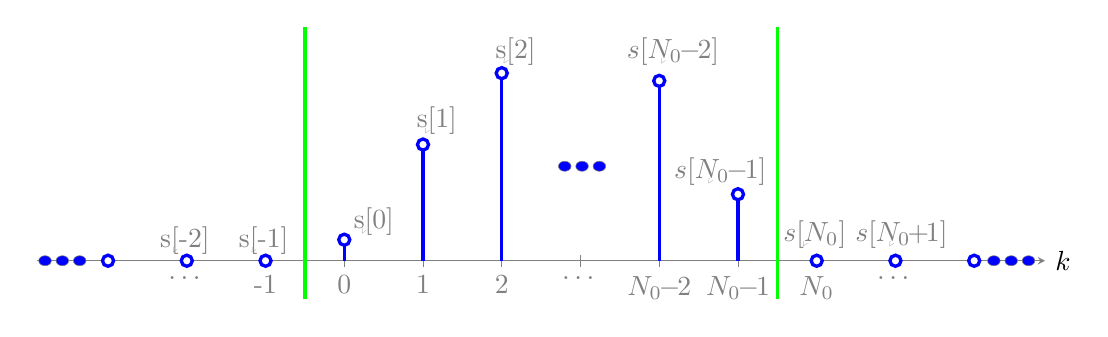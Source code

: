 ﻿\def\troispoints#1#2{
\filldraw [fill=blue] (#1,#2) 	circle (0.08);
\filldraw [fill=blue] (#1+0.22,#2) 	circle (0.08);
\filldraw [fill=blue] (#1+0.44,#2) 	circle (0.08);
}
\begin{tikzpicture}

	\begin{axis}[
			anchor = origin,  x=1cm, y=0.8cm,
			ymin=-0.6, ymax=3.7,
			x tick label style={anchor=north},
			xmin=-3.9, xmax = 8.9,
			ytick={0,1,2,3},
			xticklabels={,,\dots,-1,0,1,2,\dots,$N_0\!\!-\!\!2$, $N_0\!\!-\!\!1$,$N_0$,\dots,},
			axis x line=center,
			axis y line =none, 
			xlabel={$k$},
			ylabel={$s[k]$},
			ylabel style = {anchor=south, thick, black},
			xlabel style = {anchor=west, thick, black},
			grid=minor,
			help lines]

		\addplot[very thick, blue, mark=*, mark options={fill=white},ycomb,samples at={-3, ..., -1}] plot( (\x, {0*  (1/3+1/9*\x*\x + 3/2*\x -  \x*\x*(\x/10))});

		\addplot[very thick, blue, mark=*, mark options={fill=white},ycomb,samples at={0, ..., 2}] plot( (\x, {  (1/3+1/9*\x*\x + 3/2*\x -  \x*\x*(\x/10))});
		\addplot[very thick, blue, mark=*, mark options={fill=white},ycomb,samples at={4, ..., 5}] plot( (\x, { +2+0.5* (1/3+1/9*\x*\x + 3/2*\x -  \x*\x*(\x/10))});

		\addplot[very thick, blue, mark=*, mark options={fill=white},ycomb,samples at={6, ..., 8}] plot( (\x, {0*  (1/3+1/9*\x*\x + 3/2*\x -  \x*\x*(\x/10))});

	\path (axis cs:6.9,0.2)-- +(5pt,5pt) node[rotate=60,scale=.3,pos=.25] {\textless} node{$s[N_0\!\!+\!\!1]$};
    
	\path (axis cs:5.8,0.2)-- +(5pt,5pt) node[rotate=60,scale=.3,pos=.25] {\textless} node{$s[N_0]$};

	\path (axis cs:4.6,1.2)-- +(5pt,5pt) node[rotate=60,scale=.3,pos=.25] {\textless} node{$s[N_0\!\!-\!\!1]$};
    \path (axis cs:4,3.1)-- +(5pt,5pt) node[rotate=60,scale=.3,pos=.25] {\textless} node{$s[N_0\!\!-\!\!2]$};
%    \path (axis cs:3,3.2)-- +(5pt,5pt) node[rotate=60,scale=.3,pos=.25] {\textless} node{s[3]};
    \path (axis cs:2,3.1)-- +(5pt,5pt) node[rotate=60,scale=.3,pos=.25] {\textless} node{s[2]};
    \path (axis cs:1,2)-- +(5pt,5pt) node[rotate=60,scale=.3,pos=.25] {\textless} node{s[1]};
    \path (axis cs:0.2,0.4)-- +(5pt,5pt) node[rotate=60,scale=.3,pos=.25] {\textless} node{s[0]};
    \path (axis cs:-1.2,0.1)-- +(5pt,5pt) node[rotate=60,scale=.3,pos=.25] {\textless} node{s[-1]};
    \path (axis cs:-2.2,0.1)-- +(5pt,5pt) node[rotate=60,scale=.3,pos=.25] {\textless} node{s[-2]};
  
	\draw [green,very thick] (-0.5,-2) -- (-0.5,4)	 ;
	\draw [green,very thick] (5.5,-2) -- (5.5,4)	 ;
	
\troispoints{-3.8}{0}
	\troispoints{2.8}{1.5}
	\troispoints{8.25}{0}
	 \end{axis}

\end{tikzpicture}
    
